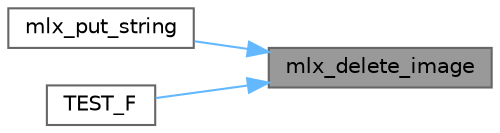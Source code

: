 digraph "mlx_delete_image"
{
 // INTERACTIVE_SVG=YES
 // LATEX_PDF_SIZE
  bgcolor="transparent";
  edge [fontname=Helvetica,fontsize=10,labelfontname=Helvetica,labelfontsize=10];
  node [fontname=Helvetica,fontsize=10,shape=box,height=0.2,width=0.4];
  rankdir="RL";
  Node1 [label="mlx_delete_image",height=0.2,width=0.4,color="gray40", fillcolor="grey60", style="filled", fontcolor="black",tooltip=" "];
  Node1 -> Node2 [dir="back",color="steelblue1",style="solid"];
  Node2 [label="mlx_put_string",height=0.2,width=0.4,color="grey40", fillcolor="white", style="filled",URL="$mlx__font_8c.html#a3c7e4790683c2dbc5159cb3a18c22e0b",tooltip=" "];
  Node1 -> Node3 [dir="back",color="steelblue1",style="solid"];
  Node3 [label="TEST_F",height=0.2,width=0.4,color="grey40", fillcolor="white", style="filled",URL="$tests_8cpp.html#a91cc672d0a00ed4c9c957a7403d10c52",tooltip=" "];
}
